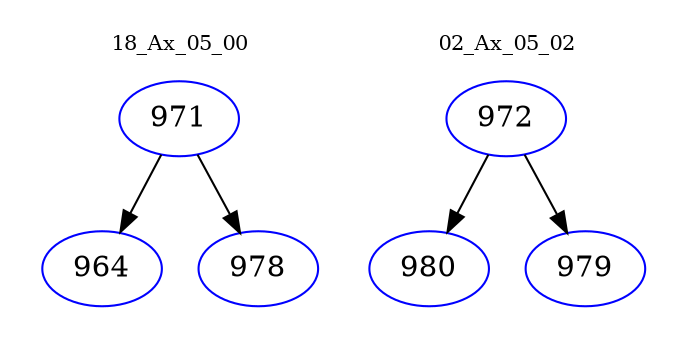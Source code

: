 digraph{
subgraph cluster_0 {
color = white
label = "18_Ax_05_00";
fontsize=10;
T0_971 [label="971", color="blue"]
T0_971 -> T0_964 [color="black"]
T0_964 [label="964", color="blue"]
T0_971 -> T0_978 [color="black"]
T0_978 [label="978", color="blue"]
}
subgraph cluster_1 {
color = white
label = "02_Ax_05_02";
fontsize=10;
T1_972 [label="972", color="blue"]
T1_972 -> T1_980 [color="black"]
T1_980 [label="980", color="blue"]
T1_972 -> T1_979 [color="black"]
T1_979 [label="979", color="blue"]
}
}
